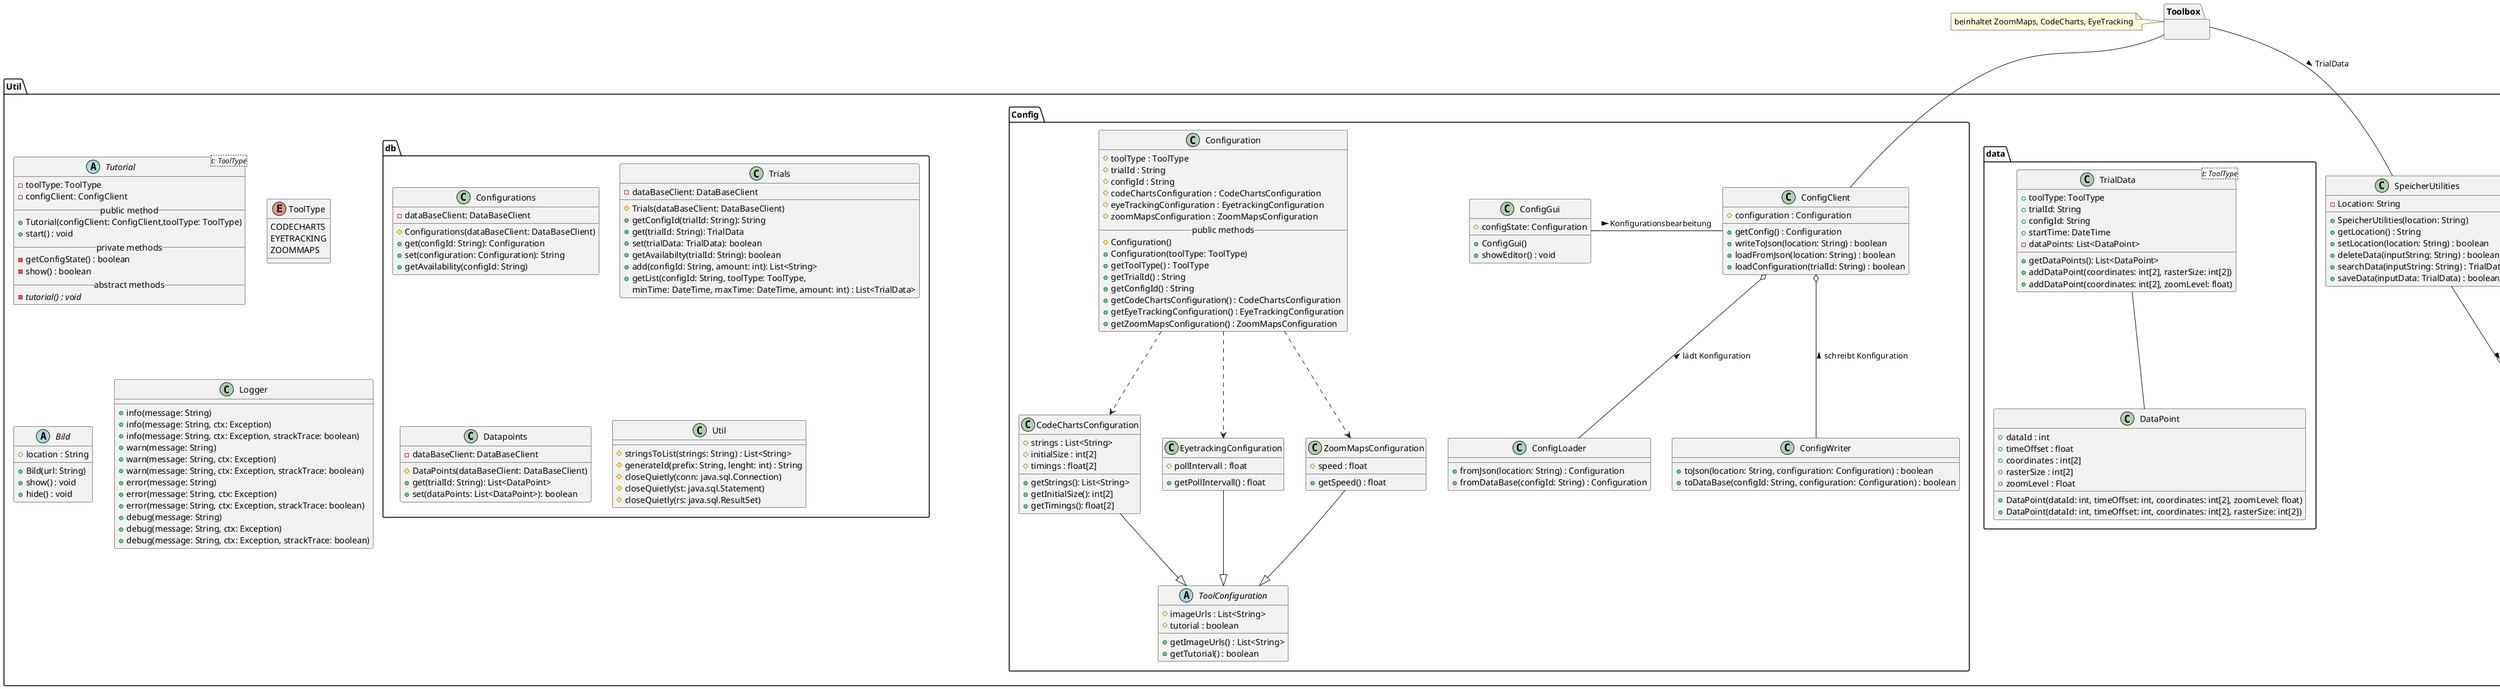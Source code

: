 @startuml util

' Externe Packages
package Toolbox {}
note left of Toolbox: beinhaltet ZoomMaps, CodeCharts, EyeTracking
package AnalyseClient {}

package Util {
    ' --- TUTORIAL ---
    abstract Tutorial<t: ToolType> {
      - toolType: ToolType
      - configClient: ConfigClient
      __public method__
      + Tutorial(configClient: ConfigClient,toolType: ToolType)
      + start() : void
      __private methods__
      - getConfigState() : boolean
      - show() : boolean
      __abstract methods__
      - {abstract} tutorial() : void
    }

    enum ToolType {
        CODECHARTS
        EYETRACKING
        ZOOMMAPS
    }

    ' --- BILD ---

    abstract Bild {
        # location : String
        + Bild(url: String)
        + show() : void
        + hide() : void
    }

    ' DATA

    package data {
        class "TrialData<t: ToolType>" as td {
            + toolType: ToolType
            + trialId: String
            + configId: String
            + startTime: DateTime
            - dataPoints: List<DataPoint>
            + getDataPoints(): List<DataPoint>
            + addDataPoint(coordinates: int[2], rasterSize: int[2])
            + addDataPoint(coordinates: int[2], zoomLevel: float)
        }

        class "DataPoint" as dp {
            + dataId : int
            + timeOffset : float
            + coordinates : int[2]
            + rasterSize : int[2]
            + zoomLevel : Float
            + DataPoint(dataId: int, timeOffset: int, coordinates: int[2], zoomLevel: float)
            + DataPoint(dataId: int, timeOffset: int, coordinates: int[2], rasterSize: int[2])
        }
    }

    note left of td::distanceToMonitor
        EyeTracking
    end note
    td -- dp

    ' note left of dp
    '     CodeCharts:
    '         time: float
    '         Koordinaten: int[2] // abhängig vom Raster
    '         rasterSize: int[2]
    '         Bild: String
    '         -> Array
    '     ZoomMaps:
    '         time: float
    '         BildKoordinaten: int[2] // je nach Bildauflösung
    '         zoomLevel: float
    '         Bild: String
    '         -> Array
    ' end note

    package Config {
        class ConfigClient {
            # configuration : Configuration
            + getConfig() : Configuration
            + writeToJson(location: String) : boolean
            + loadFromJson(location: String) : boolean
            + loadConfiguration(trialId: String) : boolean
        }
        class ConfigLoader {
            + fromJson(location: String) : Configuration
            + fromDataBase(configId: String) : Configuration
        }
        class ConfigWriter {
            + toJson(location: String, configuration: Configuration) : boolean
            + toDataBase(configId: String, configuration: Configuration) : boolean
        }
        class ConfigGui {
            # configState: Configuration
            + ConfigGui()
            + showEditor() : void
        }
        class Configuration {
            # toolType : ToolType
            # trialId : String
            # configId : String
            # codeChartsConfiguration : CodeChartsConfiguration
            # eyeTrackingConfiguration : EyetrackingConfiguration
            # zoomMapsConfiguration : ZoomMapsConfiguration
            __public methods__
            # Configuration()
            + Configuration(toolType: ToolType)
            + getToolType() : ToolType
            + getTrialId() : String
            + getConfigId() : String
            + getCodeChartsConfiguration() : CodeChartsConfiguration
            + getEyeTrackingConfiguration() : EyeTrackingConfiguration
            + getZoomMapsConfiguration() : ZoomMapsConfiguration
        }
        class CodeChartsConfiguration {
            # strings : List<String>
            # initialSize : int[2]
            # timings : float[2]
            + getStrings(): List<String>
            + getInitialSize(): int[2]
            + getTimings(): float[2]
        }
        class EyetrackingConfiguration {
            # pollIntervall : float
            + getPollIntervall() : float
        }
        class ZoomMapsConfiguration {
            # speed : float
            + getSpeed() : float
        }
        abstract ToolConfiguration {
            # imageUrls : List<String>
            # tutorial : boolean
            + getImageUrls() : List<String>
            + getTutorial() : boolean
        }

        ' ConfigClient ..> Configuration

        ConfigClient o-d- ConfigLoader : < lädt Konfiguration

        ConfigClient o-d- ConfigWriter : < schreibt Konfiguration

        ConfigClient -l- ConfigGui : < Konfigurationsbearbeitung

        Configuration ..> ZoomMapsConfiguration
        Configuration ..> CodeChartsConfiguration
        Configuration ..> EyetrackingConfiguration

        ZoomMapsConfiguration --|> ToolConfiguration
        CodeChartsConfiguration --|> ToolConfiguration
        EyetrackingConfiguration --|> ToolConfiguration
    }

    ' SpeicherUtilities
    class SpeicherUtilities {
        - Location: String
        + SpeicherUtilities(location: String)
        + getLocation() : String
        + setLocation(location: String) : boolean
        + deleteData(inputString: String) : boolean
        + searchData(inputString: String) : TrialData
        + saveData(inputData: TrialData) : boolean
    }

    class Logger {
        + info(message: String)
        + info(message: String, ctx: Exception)
        + info(message: String, ctx: Exception, strackTrace: boolean)
        + warn(message: String)
        + warn(message: String, ctx: Exception)
        + warn(message: String, ctx: Exception, strackTrace: boolean)
        + error(message: String)
        + error(message: String, ctx: Exception)
        + error(message: String, ctx: Exception, strackTrace: boolean)
        + debug(message: String)
        + debug(message: String, ctx: Exception)
        + debug(message: String, ctx: Exception, strackTrace: boolean)
    }

    package db {
        class Configurations {
            - dataBaseClient: DataBaseClient
            # Configurations(dataBaseClient: DataBaseClient)
            + get(configId: String): Configuration
            + set(configuration: Configuration): String
            + getAvailability(configId: String)
        }
        class Trials {
            - dataBaseClient: DataBaseClient
            # Trials(dataBaseClient: DataBaseClient)
            + getConfigId(trialId: String): String
            + get(trialId: String): TrialData
            + set(trialData: TrialData): boolean
            + getAvailabilty(trialId: String): boolean
            + add(configId: String, amount: int): List<String>
            + getList(configId: String, toolType: ToolType,
                minTime: DateTime, maxTime: DateTime, amount: int) : List<TrialData>
        }
        class Datapoints {
            - dataBaseClient: DataBaseClient
            # DataPoints(dataBaseClient: DataBaseClient)
            + get(trialId: String): List<DataPoint>
            + set(dataPoints: List<DataPoint>): boolean
        }
        class Util {
            # stringsToList(strings: String) : List<String>
            # generateId(prefix: String, lenght: int) : String
            # closeQuietly(conn: java.sql.Connection)
            # closeQuietly(st: java.sql.Statement)
            # closeQuietly(rs: java.sql.ResultSet)
        }
    }

    ' Interaktionen
    ' Tutorial -- ToolType
    ' Tutorial -u- Config
    ' td -- ToolType
    ' ConfigClient -r- Speichermedium

}
' Externe Module
ConfigClient -u- Toolbox
SpeicherUtilities -- Toolbox : < TrialData
SpeicherUtilities -- AnalyseClient : > TrialData

@enduml
